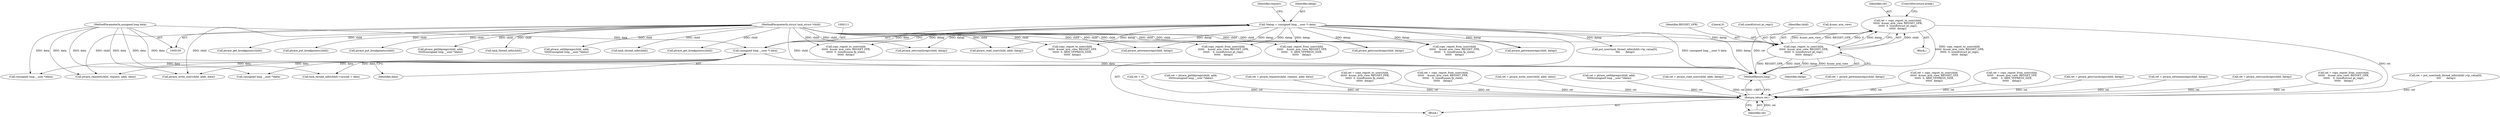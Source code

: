 digraph "0_linux_a4780adeefd042482f624f5e0d577bf9cdcbb760_0@API" {
"1000133" [label="(Call,ret = copy_regset_to_user(child,\n\t\t\t\t\t\t  &user_arm_view, REGSET_GPR,\n\t\t\t\t\t\t  0, sizeof(struct pt_regs),\n\t\t\t\t\t\t  datap))"];
"1000135" [label="(Call,copy_regset_to_user(child,\n\t\t\t\t\t\t  &user_arm_view, REGSET_GPR,\n\t\t\t\t\t\t  0, sizeof(struct pt_regs),\n\t\t\t\t\t\t  datap))"];
"1000101" [label="(MethodParameterIn,struct task_struct *child)"];
"1000108" [label="(Call,*datap = (unsigned long __user *) data)"];
"1000110" [label="(Call,(unsigned long __user *) data)"];
"1000104" [label="(MethodParameterIn,unsigned long data)"];
"1000308" [label="(Return,return ret;)"];
"1000199" [label="(Call,ret = put_user(task_thread_info(child)->tp_value[0],\n \t\t\t\t       datap))"];
"1000217" [label="(Call,ret = 0)"];
"1000213" [label="(Call,task_thread_info(child))"];
"1000139" [label="(Identifier,REGSET_GPR)"];
"1000211" [label="(Call,task_thread_info(child)->syscall = data)"];
"1000161" [label="(Call,copy_regset_to_user(child,\n\t\t\t\t\t\t  &user_arm_view, REGSET_FPR,\n\t\t\t\t\t\t  0, sizeof(union fp_state),\n\t\t\t\t\t\t  datap))"];
"1000119" [label="(Call,ptrace_read_user(child, addr, datap))"];
"1000310" [label="(MethodReturn,long)"];
"1000114" [label="(Identifier,request)"];
"1000293" [label="(Call,(unsigned long __user *)data)"];
"1000282" [label="(Call,ptrace_get_breakpoints(child))"];
"1000268" [label="(Call,ret = ptrace_gethbpregs(child, addr,\n\t\t\t\t\t\t(unsigned long __user *)data))"];
"1000300" [label="(Call,ret = ptrace_request(child, request, addr, data))"];
"1000159" [label="(Call,ret = copy_regset_to_user(child,\n\t\t\t\t\t\t  &user_arm_view, REGSET_FPR,\n\t\t\t\t\t\t  0, sizeof(union fp_state),\n\t\t\t\t\t\t  datap))"];
"1000172" [label="(Call,ret = copy_regset_from_user(child,\n\t\t\t\t\t\t    &user_arm_view, REGSET_FPR,\n\t\t\t\t\t\t    0, sizeof(union fp_state),\n\t\t\t\t\t\t    datap))"];
"1000105" [label="(Block,)"];
"1000125" [label="(Call,ret = ptrace_write_user(child, addr, data))"];
"1000224" [label="(Call,ptrace_getcrunchregs(child, datap))"];
"1000262" [label="(Call,ptrace_get_breakpoints(child))"];
"1000201" [label="(Call,put_user(task_thread_info(child)->tp_value[0],\n \t\t\t\t       datap))"];
"1000288" [label="(Call,ret = ptrace_sethbpregs(child, addr,\n\t\t\t\t\t\t(unsigned long __user *)data))"];
"1000273" [label="(Call,(unsigned long __user *)data)"];
"1000143" [label="(Identifier,datap)"];
"1000108" [label="(Call,*datap = (unsigned long __user *) data)"];
"1000134" [label="(Identifier,ret)"];
"1000115" [label="(Block,)"];
"1000276" [label="(Call,ptrace_put_breakpoints(child))"];
"1000140" [label="(Literal,0)"];
"1000296" [label="(Call,ptrace_put_breakpoints(child))"];
"1000144" [label="(ControlStructure,break;)"];
"1000104" [label="(MethodParameterIn,unsigned long data)"];
"1000270" [label="(Call,ptrace_gethbpregs(child, addr,\n\t\t\t\t\t\t(unsigned long __user *)data))"];
"1000117" [label="(Call,ret = ptrace_read_user(child, addr, datap))"];
"1000141" [label="(Call,sizeof(struct pt_regs))"];
"1000174" [label="(Call,copy_regset_from_user(child,\n\t\t\t\t\t\t    &user_arm_view, REGSET_FPR,\n\t\t\t\t\t\t    0, sizeof(union fp_state),\n\t\t\t\t\t\t    datap))"];
"1000110" [label="(Call,(unsigned long __user *) data)"];
"1000185" [label="(Call,ret = ptrace_getwmmxregs(child, datap))"];
"1000236" [label="(Call,ret = copy_regset_to_user(child,\n\t\t\t\t\t\t  &user_arm_view, REGSET_VFP,\n\t\t\t\t\t\t  0, ARM_VFPREGS_SIZE,\n\t\t\t\t\t\t  datap))"];
"1000135" [label="(Call,copy_regset_to_user(child,\n\t\t\t\t\t\t  &user_arm_view, REGSET_GPR,\n\t\t\t\t\t\t  0, sizeof(struct pt_regs),\n\t\t\t\t\t\t  datap))"];
"1000308" [label="(Return,return ret;)"];
"1000302" [label="(Call,ptrace_request(child, request, addr, data))"];
"1000248" [label="(Call,ret = copy_regset_from_user(child,\n\t\t\t\t\t\t    &user_arm_view, REGSET_VFP,\n\t\t\t\t\t\t    0, ARM_VFPREGS_SIZE,\n\t\t\t\t\t\t    datap))"];
"1000136" [label="(Identifier,child)"];
"1000222" [label="(Call,ret = ptrace_getcrunchregs(child, datap))"];
"1000133" [label="(Call,ret = copy_regset_to_user(child,\n\t\t\t\t\t\t  &user_arm_view, REGSET_GPR,\n\t\t\t\t\t\t  0, sizeof(struct pt_regs),\n\t\t\t\t\t\t  datap))"];
"1000187" [label="(Call,ptrace_getwmmxregs(child, datap))"];
"1000192" [label="(Call,ret = ptrace_setwmmxregs(child, datap))"];
"1000109" [label="(Identifier,datap)"];
"1000231" [label="(Call,ptrace_setcrunchregs(child, datap))"];
"1000229" [label="(Call,ret = ptrace_setcrunchregs(child, datap))"];
"1000127" [label="(Call,ptrace_write_user(child, addr, data))"];
"1000204" [label="(Call,task_thread_info(child))"];
"1000238" [label="(Call,copy_regset_to_user(child,\n\t\t\t\t\t\t  &user_arm_view, REGSET_VFP,\n\t\t\t\t\t\t  0, ARM_VFPREGS_SIZE,\n\t\t\t\t\t\t  datap))"];
"1000112" [label="(Identifier,data)"];
"1000250" [label="(Call,copy_regset_from_user(child,\n\t\t\t\t\t\t    &user_arm_view, REGSET_VFP,\n\t\t\t\t\t\t    0, ARM_VFPREGS_SIZE,\n\t\t\t\t\t\t    datap))"];
"1000101" [label="(MethodParameterIn,struct task_struct *child)"];
"1000137" [label="(Call,&user_arm_view)"];
"1000146" [label="(Call,ret = copy_regset_from_user(child,\n\t\t\t\t\t\t    &user_arm_view, REGSET_GPR,\n\t\t\t\t\t\t    0, sizeof(struct pt_regs),\n\t\t\t\t\t\t    datap))"];
"1000148" [label="(Call,copy_regset_from_user(child,\n\t\t\t\t\t\t    &user_arm_view, REGSET_GPR,\n\t\t\t\t\t\t    0, sizeof(struct pt_regs),\n\t\t\t\t\t\t    datap))"];
"1000290" [label="(Call,ptrace_sethbpregs(child, addr,\n\t\t\t\t\t\t(unsigned long __user *)data))"];
"1000194" [label="(Call,ptrace_setwmmxregs(child, datap))"];
"1000309" [label="(Identifier,ret)"];
"1000133" -> "1000115"  [label="AST: "];
"1000133" -> "1000135"  [label="CFG: "];
"1000134" -> "1000133"  [label="AST: "];
"1000135" -> "1000133"  [label="AST: "];
"1000144" -> "1000133"  [label="CFG: "];
"1000133" -> "1000310"  [label="DDG: ret"];
"1000133" -> "1000310"  [label="DDG: copy_regset_to_user(child,\n\t\t\t\t\t\t  &user_arm_view, REGSET_GPR,\n\t\t\t\t\t\t  0, sizeof(struct pt_regs),\n\t\t\t\t\t\t  datap)"];
"1000135" -> "1000133"  [label="DDG: child"];
"1000135" -> "1000133"  [label="DDG: &user_arm_view"];
"1000135" -> "1000133"  [label="DDG: REGSET_GPR"];
"1000135" -> "1000133"  [label="DDG: 0"];
"1000135" -> "1000133"  [label="DDG: datap"];
"1000133" -> "1000308"  [label="DDG: ret"];
"1000135" -> "1000143"  [label="CFG: "];
"1000136" -> "1000135"  [label="AST: "];
"1000137" -> "1000135"  [label="AST: "];
"1000139" -> "1000135"  [label="AST: "];
"1000140" -> "1000135"  [label="AST: "];
"1000141" -> "1000135"  [label="AST: "];
"1000143" -> "1000135"  [label="AST: "];
"1000135" -> "1000310"  [label="DDG: REGSET_GPR"];
"1000135" -> "1000310"  [label="DDG: child"];
"1000135" -> "1000310"  [label="DDG: datap"];
"1000135" -> "1000310"  [label="DDG: &user_arm_view"];
"1000101" -> "1000135"  [label="DDG: child"];
"1000108" -> "1000135"  [label="DDG: datap"];
"1000101" -> "1000100"  [label="AST: "];
"1000101" -> "1000310"  [label="DDG: child"];
"1000101" -> "1000119"  [label="DDG: child"];
"1000101" -> "1000127"  [label="DDG: child"];
"1000101" -> "1000148"  [label="DDG: child"];
"1000101" -> "1000161"  [label="DDG: child"];
"1000101" -> "1000174"  [label="DDG: child"];
"1000101" -> "1000187"  [label="DDG: child"];
"1000101" -> "1000194"  [label="DDG: child"];
"1000101" -> "1000204"  [label="DDG: child"];
"1000101" -> "1000213"  [label="DDG: child"];
"1000101" -> "1000224"  [label="DDG: child"];
"1000101" -> "1000231"  [label="DDG: child"];
"1000101" -> "1000238"  [label="DDG: child"];
"1000101" -> "1000250"  [label="DDG: child"];
"1000101" -> "1000262"  [label="DDG: child"];
"1000101" -> "1000270"  [label="DDG: child"];
"1000101" -> "1000276"  [label="DDG: child"];
"1000101" -> "1000282"  [label="DDG: child"];
"1000101" -> "1000290"  [label="DDG: child"];
"1000101" -> "1000296"  [label="DDG: child"];
"1000101" -> "1000302"  [label="DDG: child"];
"1000108" -> "1000105"  [label="AST: "];
"1000108" -> "1000110"  [label="CFG: "];
"1000109" -> "1000108"  [label="AST: "];
"1000110" -> "1000108"  [label="AST: "];
"1000114" -> "1000108"  [label="CFG: "];
"1000108" -> "1000310"  [label="DDG: (unsigned long __user *) data"];
"1000108" -> "1000310"  [label="DDG: datap"];
"1000110" -> "1000108"  [label="DDG: data"];
"1000108" -> "1000119"  [label="DDG: datap"];
"1000108" -> "1000148"  [label="DDG: datap"];
"1000108" -> "1000161"  [label="DDG: datap"];
"1000108" -> "1000174"  [label="DDG: datap"];
"1000108" -> "1000187"  [label="DDG: datap"];
"1000108" -> "1000194"  [label="DDG: datap"];
"1000108" -> "1000201"  [label="DDG: datap"];
"1000108" -> "1000224"  [label="DDG: datap"];
"1000108" -> "1000231"  [label="DDG: datap"];
"1000108" -> "1000238"  [label="DDG: datap"];
"1000108" -> "1000250"  [label="DDG: datap"];
"1000110" -> "1000112"  [label="CFG: "];
"1000111" -> "1000110"  [label="AST: "];
"1000112" -> "1000110"  [label="AST: "];
"1000110" -> "1000310"  [label="DDG: data"];
"1000104" -> "1000110"  [label="DDG: data"];
"1000110" -> "1000127"  [label="DDG: data"];
"1000110" -> "1000211"  [label="DDG: data"];
"1000110" -> "1000273"  [label="DDG: data"];
"1000110" -> "1000293"  [label="DDG: data"];
"1000110" -> "1000302"  [label="DDG: data"];
"1000104" -> "1000100"  [label="AST: "];
"1000104" -> "1000310"  [label="DDG: data"];
"1000104" -> "1000127"  [label="DDG: data"];
"1000104" -> "1000211"  [label="DDG: data"];
"1000104" -> "1000273"  [label="DDG: data"];
"1000104" -> "1000293"  [label="DDG: data"];
"1000104" -> "1000302"  [label="DDG: data"];
"1000308" -> "1000105"  [label="AST: "];
"1000308" -> "1000309"  [label="CFG: "];
"1000309" -> "1000308"  [label="AST: "];
"1000310" -> "1000308"  [label="CFG: "];
"1000308" -> "1000310"  [label="DDG: <RET>"];
"1000309" -> "1000308"  [label="DDG: ret"];
"1000199" -> "1000308"  [label="DDG: ret"];
"1000159" -> "1000308"  [label="DDG: ret"];
"1000268" -> "1000308"  [label="DDG: ret"];
"1000300" -> "1000308"  [label="DDG: ret"];
"1000217" -> "1000308"  [label="DDG: ret"];
"1000117" -> "1000308"  [label="DDG: ret"];
"1000229" -> "1000308"  [label="DDG: ret"];
"1000146" -> "1000308"  [label="DDG: ret"];
"1000248" -> "1000308"  [label="DDG: ret"];
"1000185" -> "1000308"  [label="DDG: ret"];
"1000125" -> "1000308"  [label="DDG: ret"];
"1000222" -> "1000308"  [label="DDG: ret"];
"1000236" -> "1000308"  [label="DDG: ret"];
"1000288" -> "1000308"  [label="DDG: ret"];
"1000192" -> "1000308"  [label="DDG: ret"];
"1000172" -> "1000308"  [label="DDG: ret"];
}
